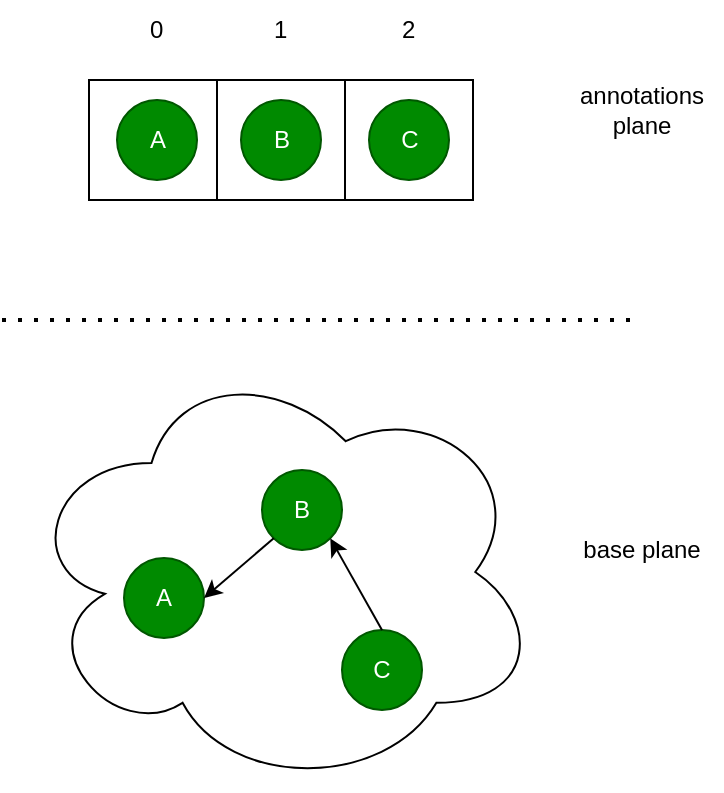 <mxfile version="20.7.4" type="device"><diagram id="icjfiqSR11UsHp6WmUSM" name="Page-1"><mxGraphModel dx="1193" dy="1583" grid="1" gridSize="10" guides="1" tooltips="1" connect="1" arrows="1" fold="1" page="1" pageScale="1" pageWidth="827" pageHeight="1169" math="0" shadow="0"><root><mxCell id="0"/><mxCell id="1" parent="0"/><mxCell id="TyCbJxY3GLxyrpw7-5Va-15" value="" style="ellipse;shape=cloud;whiteSpace=wrap;html=1;fillColor=none;" vertex="1" parent="1"><mxGeometry x="50" y="217" width="259" height="218" as="geometry"/></mxCell><mxCell id="TyCbJxY3GLxyrpw7-5Va-12" value="" style="rounded=0;whiteSpace=wrap;html=1;" vertex="1" parent="1"><mxGeometry x="211.5" y="80" width="64" height="60" as="geometry"/></mxCell><mxCell id="TyCbJxY3GLxyrpw7-5Va-11" value="" style="rounded=0;whiteSpace=wrap;html=1;" vertex="1" parent="1"><mxGeometry x="147.5" y="80" width="64" height="60" as="geometry"/></mxCell><mxCell id="TyCbJxY3GLxyrpw7-5Va-9" value="" style="rounded=0;whiteSpace=wrap;html=1;" vertex="1" parent="1"><mxGeometry x="83.5" y="80" width="64" height="60" as="geometry"/></mxCell><mxCell id="TyCbJxY3GLxyrpw7-5Va-1" value="A" style="ellipse;whiteSpace=wrap;html=1;fillColor=#008a00;fontColor=#ffffff;strokeColor=#005700;" vertex="1" parent="1"><mxGeometry x="101" y="319" width="40" height="40" as="geometry"/></mxCell><mxCell id="TyCbJxY3GLxyrpw7-5Va-2" value="B" style="ellipse;whiteSpace=wrap;html=1;fillColor=#008a00;fontColor=#ffffff;strokeColor=#005700;" vertex="1" parent="1"><mxGeometry x="170" y="275" width="40" height="40" as="geometry"/></mxCell><mxCell id="TyCbJxY3GLxyrpw7-5Va-3" value="C" style="ellipse;whiteSpace=wrap;html=1;fillColor=#008a00;fontColor=#ffffff;strokeColor=#005700;" vertex="1" parent="1"><mxGeometry x="210" y="355" width="40" height="40" as="geometry"/></mxCell><mxCell id="TyCbJxY3GLxyrpw7-5Va-4" value="A" style="ellipse;whiteSpace=wrap;html=1;fillColor=#008a00;fontColor=#ffffff;strokeColor=#005700;" vertex="1" parent="1"><mxGeometry x="97.5" y="90" width="40" height="40" as="geometry"/></mxCell><mxCell id="TyCbJxY3GLxyrpw7-5Va-5" value="B" style="ellipse;whiteSpace=wrap;html=1;fillColor=#008a00;fontColor=#ffffff;strokeColor=#005700;" vertex="1" parent="1"><mxGeometry x="159.5" y="90" width="40" height="40" as="geometry"/></mxCell><mxCell id="TyCbJxY3GLxyrpw7-5Va-6" value="C" style="ellipse;whiteSpace=wrap;html=1;fillColor=#008a00;fontColor=#ffffff;strokeColor=#005700;" vertex="1" parent="1"><mxGeometry x="223.5" y="90" width="40" height="40" as="geometry"/></mxCell><mxCell id="TyCbJxY3GLxyrpw7-5Va-13" value="" style="endArrow=classic;html=1;rounded=0;entryX=1;entryY=0.5;entryDx=0;entryDy=0;exitX=0;exitY=1;exitDx=0;exitDy=0;" edge="1" parent="1" source="TyCbJxY3GLxyrpw7-5Va-2" target="TyCbJxY3GLxyrpw7-5Va-1"><mxGeometry width="50" height="50" relative="1" as="geometry"><mxPoint x="320" y="595" as="sourcePoint"/><mxPoint x="370" y="545" as="targetPoint"/></mxGeometry></mxCell><mxCell id="TyCbJxY3GLxyrpw7-5Va-14" value="" style="endArrow=classic;html=1;rounded=0;entryX=1;entryY=1;entryDx=0;entryDy=0;exitX=0.5;exitY=0;exitDx=0;exitDy=0;" edge="1" parent="1" source="TyCbJxY3GLxyrpw7-5Va-3" target="TyCbJxY3GLxyrpw7-5Va-2"><mxGeometry width="50" height="50" relative="1" as="geometry"><mxPoint x="185.858" y="319.142" as="sourcePoint"/><mxPoint x="150" y="335" as="targetPoint"/></mxGeometry></mxCell><mxCell id="TyCbJxY3GLxyrpw7-5Va-16" value="0" style="text;strokeColor=none;fillColor=none;align=left;verticalAlign=middle;spacingLeft=4;spacingRight=4;overflow=hidden;points=[[0,0.5],[1,0.5]];portConstraint=eastwest;rotatable=0;whiteSpace=wrap;html=1;" vertex="1" parent="1"><mxGeometry x="107.5" y="40" width="20" height="30" as="geometry"/></mxCell><mxCell id="TyCbJxY3GLxyrpw7-5Va-17" value="1" style="text;strokeColor=none;fillColor=none;align=left;verticalAlign=middle;spacingLeft=4;spacingRight=4;overflow=hidden;points=[[0,0.5],[1,0.5]];portConstraint=eastwest;rotatable=0;whiteSpace=wrap;html=1;" vertex="1" parent="1"><mxGeometry x="169.5" y="40" width="20" height="30" as="geometry"/></mxCell><mxCell id="TyCbJxY3GLxyrpw7-5Va-18" value="2" style="text;strokeColor=none;fillColor=none;align=left;verticalAlign=middle;spacingLeft=4;spacingRight=4;overflow=hidden;points=[[0,0.5],[1,0.5]];portConstraint=eastwest;rotatable=0;whiteSpace=wrap;html=1;" vertex="1" parent="1"><mxGeometry x="233.5" y="40" width="20" height="30" as="geometry"/></mxCell><mxCell id="TyCbJxY3GLxyrpw7-5Va-19" value="base plane" style="text;html=1;strokeColor=none;fillColor=none;align=center;verticalAlign=middle;whiteSpace=wrap;rounded=0;" vertex="1" parent="1"><mxGeometry x="320" y="300" width="80" height="30" as="geometry"/></mxCell><mxCell id="TyCbJxY3GLxyrpw7-5Va-20" value="annotations plane" style="text;html=1;strokeColor=none;fillColor=none;align=center;verticalAlign=middle;whiteSpace=wrap;rounded=0;" vertex="1" parent="1"><mxGeometry x="320" y="80" width="80" height="30" as="geometry"/></mxCell><mxCell id="TyCbJxY3GLxyrpw7-5Va-21" value="" style="endArrow=none;dashed=1;html=1;dashPattern=1 3;strokeWidth=2;rounded=0;" edge="1" parent="1"><mxGeometry width="50" height="50" relative="1" as="geometry"><mxPoint x="40" y="200" as="sourcePoint"/><mxPoint x="360" y="200" as="targetPoint"/></mxGeometry></mxCell></root></mxGraphModel></diagram></mxfile>